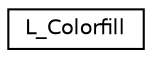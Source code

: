 digraph "Graphical Class Hierarchy"
{
 // LATEX_PDF_SIZE
  edge [fontname="Helvetica",fontsize="10",labelfontname="Helvetica",labelfontsize="10"];
  node [fontname="Helvetica",fontsize="10",shape=record];
  rankdir="LR";
  Node0 [label="L_Colorfill",height=0.2,width=0.4,color="black", fillcolor="white", style="filled",URL="$struct_l___colorfill.html",tooltip=" "];
}
